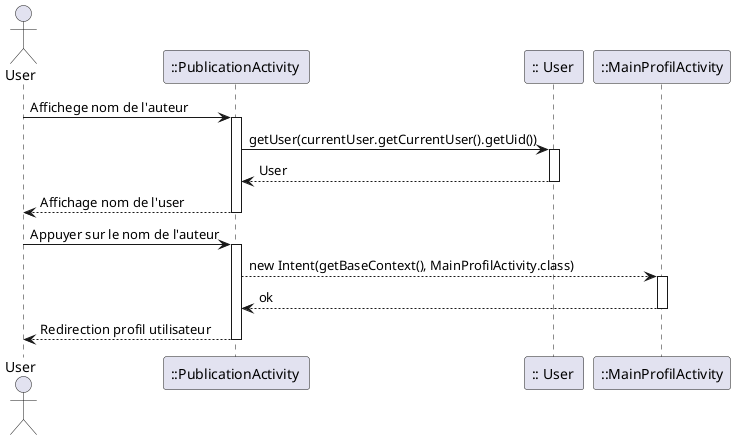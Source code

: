 @startuml
actor User as g
participant "::PublicationActivity " as act
participant ":: User " as user
participant "::MainProfilActivity" as act2



g -> act: Affichege nom de l'auteur
activate act
act -> user : getUser(currentUser.getCurrentUser().getUid())
activate user
user --> act : User
deactivate user
act --> g : Affichage nom de l'user
deactivate act

g -> act: Appuyer sur le nom de l'auteur
activate act
act --> act2 : new Intent(getBaseContext(), MainProfilActivity.class)
activate act2
act2 --> act : ok
deactivate act2
act --> g : Redirection profil utilisateur
deactivate act


@enduml